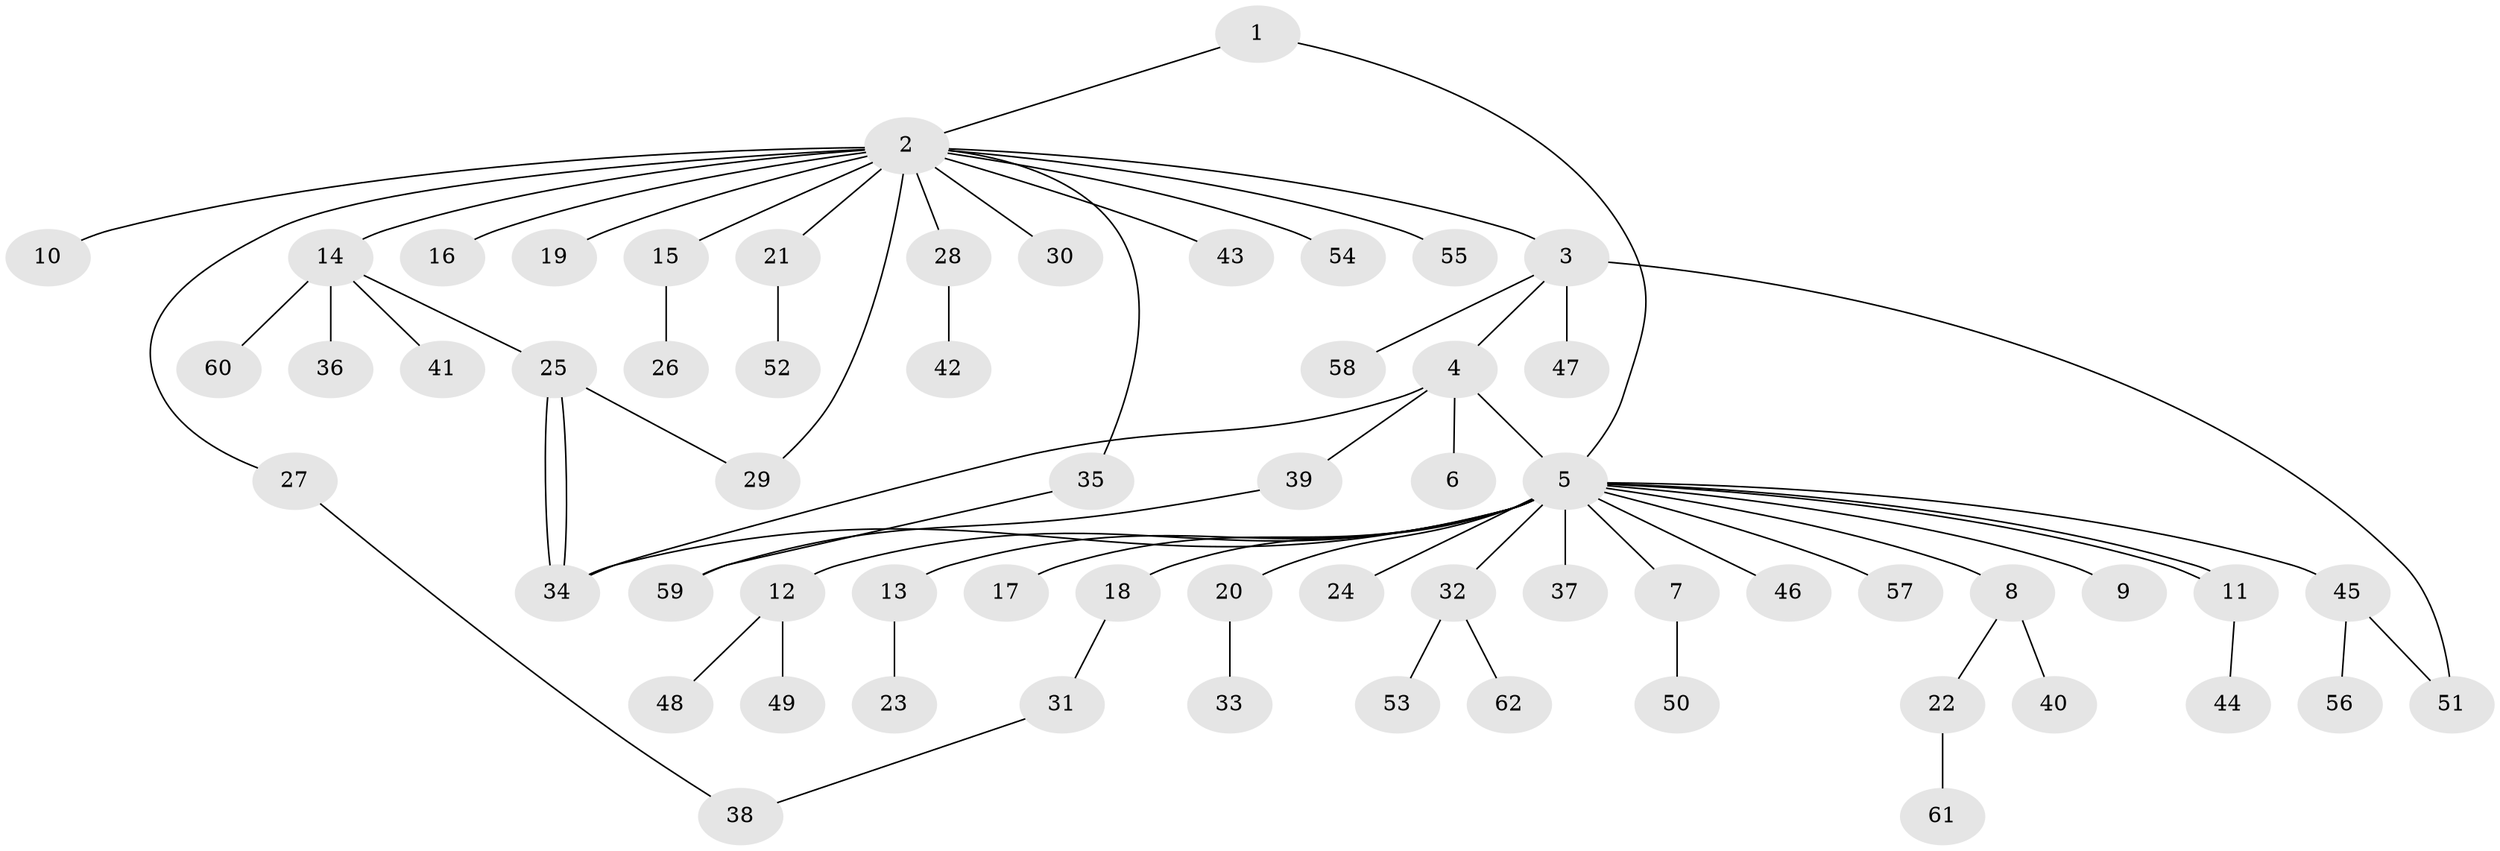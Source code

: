 // Generated by graph-tools (version 1.1) at 2025/35/03/09/25 02:35:26]
// undirected, 62 vertices, 70 edges
graph export_dot {
graph [start="1"]
  node [color=gray90,style=filled];
  1;
  2;
  3;
  4;
  5;
  6;
  7;
  8;
  9;
  10;
  11;
  12;
  13;
  14;
  15;
  16;
  17;
  18;
  19;
  20;
  21;
  22;
  23;
  24;
  25;
  26;
  27;
  28;
  29;
  30;
  31;
  32;
  33;
  34;
  35;
  36;
  37;
  38;
  39;
  40;
  41;
  42;
  43;
  44;
  45;
  46;
  47;
  48;
  49;
  50;
  51;
  52;
  53;
  54;
  55;
  56;
  57;
  58;
  59;
  60;
  61;
  62;
  1 -- 2;
  1 -- 5;
  2 -- 3;
  2 -- 10;
  2 -- 14;
  2 -- 15;
  2 -- 16;
  2 -- 19;
  2 -- 21;
  2 -- 27;
  2 -- 28;
  2 -- 29;
  2 -- 30;
  2 -- 35;
  2 -- 43;
  2 -- 54;
  2 -- 55;
  3 -- 4;
  3 -- 47;
  3 -- 51;
  3 -- 58;
  4 -- 5;
  4 -- 6;
  4 -- 34;
  4 -- 39;
  5 -- 7;
  5 -- 8;
  5 -- 9;
  5 -- 11;
  5 -- 11;
  5 -- 12;
  5 -- 13;
  5 -- 17;
  5 -- 18;
  5 -- 20;
  5 -- 24;
  5 -- 32;
  5 -- 34;
  5 -- 37;
  5 -- 45;
  5 -- 46;
  5 -- 57;
  7 -- 50;
  8 -- 22;
  8 -- 40;
  11 -- 44;
  12 -- 48;
  12 -- 49;
  13 -- 23;
  14 -- 25;
  14 -- 36;
  14 -- 41;
  14 -- 60;
  15 -- 26;
  18 -- 31;
  20 -- 33;
  21 -- 52;
  22 -- 61;
  25 -- 29;
  25 -- 34;
  25 -- 34;
  27 -- 38;
  28 -- 42;
  31 -- 38;
  32 -- 53;
  32 -- 62;
  35 -- 59;
  39 -- 59;
  45 -- 51;
  45 -- 56;
}

